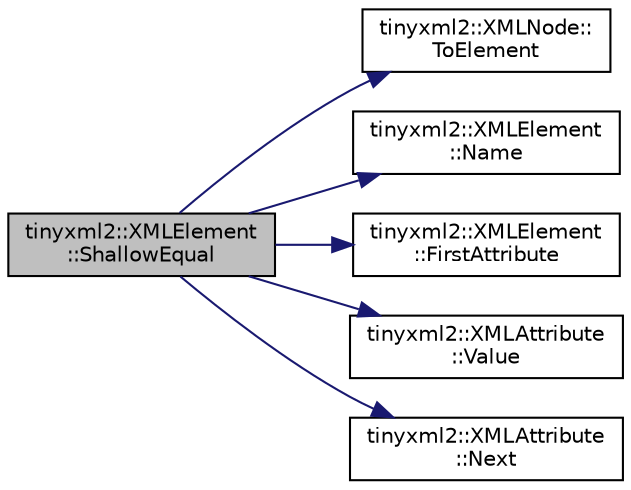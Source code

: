 digraph "tinyxml2::XMLElement::ShallowEqual"
{
  edge [fontname="Helvetica",fontsize="10",labelfontname="Helvetica",labelfontsize="10"];
  node [fontname="Helvetica",fontsize="10",shape=record];
  rankdir="LR";
  Node32 [label="tinyxml2::XMLElement\l::ShallowEqual",height=0.2,width=0.4,color="black", fillcolor="grey75", style="filled", fontcolor="black"];
  Node32 -> Node33 [color="midnightblue",fontsize="10",style="solid",fontname="Helvetica"];
  Node33 [label="tinyxml2::XMLNode::\lToElement",height=0.2,width=0.4,color="black", fillcolor="white", style="filled",URL="$classtinyxml2_1_1_x_m_l_node.html#aab516e699567f75cc9ab2ef2eee501e8",tooltip="Safely cast to an Element, or null. "];
  Node32 -> Node34 [color="midnightblue",fontsize="10",style="solid",fontname="Helvetica"];
  Node34 [label="tinyxml2::XMLElement\l::Name",height=0.2,width=0.4,color="black", fillcolor="white", style="filled",URL="$classtinyxml2_1_1_x_m_l_element.html#a63e057fb5baee1dd29f323cb85907b35",tooltip="Get the name of an element (which is the Value() of the node.) "];
  Node32 -> Node35 [color="midnightblue",fontsize="10",style="solid",fontname="Helvetica"];
  Node35 [label="tinyxml2::XMLElement\l::FirstAttribute",height=0.2,width=0.4,color="black", fillcolor="white", style="filled",URL="$classtinyxml2_1_1_x_m_l_element.html#a3e191704c8d499906ec11fe2f60c6686",tooltip="Return the first attribute in the list. "];
  Node32 -> Node36 [color="midnightblue",fontsize="10",style="solid",fontname="Helvetica"];
  Node36 [label="tinyxml2::XMLAttribute\l::Value",height=0.2,width=0.4,color="black", fillcolor="white", style="filled",URL="$classtinyxml2_1_1_x_m_l_attribute.html#ab1c5cd993f836a771818ca408994b14e",tooltip="The value of the attribute. "];
  Node32 -> Node37 [color="midnightblue",fontsize="10",style="solid",fontname="Helvetica"];
  Node37 [label="tinyxml2::XMLAttribute\l::Next",height=0.2,width=0.4,color="black", fillcolor="white", style="filled",URL="$classtinyxml2_1_1_x_m_l_attribute.html#aee53571b21e7ce5421eb929523a8bbe6",tooltip="The next attribute in the list. "];
}
